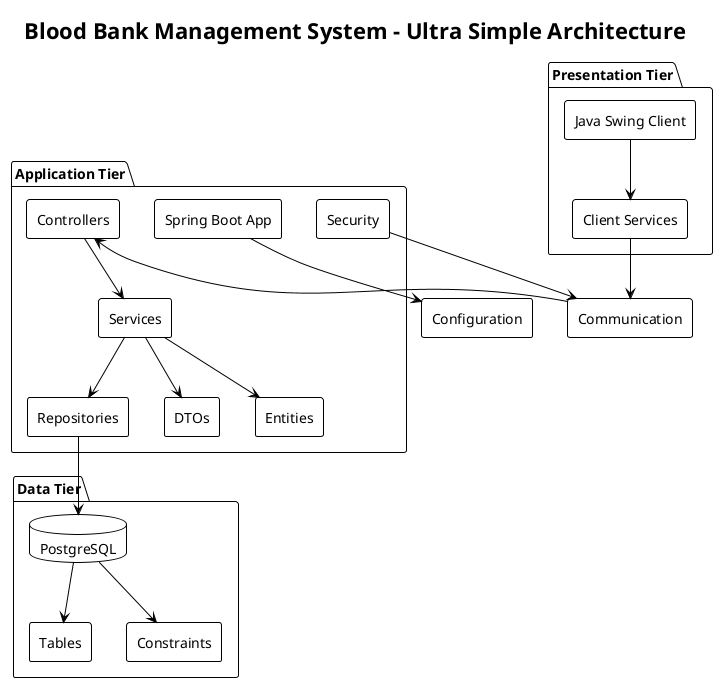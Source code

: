 @startuml Blood Bank Management System - Ultra Simple
!theme plain
skinparam backgroundColor #FFFFFF
skinparam componentStyle rectangle

title Blood Bank Management System - Ultra Simple Architecture

' Presentation Tier
package "Presentation Tier" as PRESENTATION {
    component "Java Swing Client" as CLIENT
    component "Client Services" as CLIENT_SERVICES
}

' Application Tier
package "Application Tier" as APPLICATION {
    component "Spring Boot App" as SPRING_APP
    component "Controllers" as CONTROLLERS
    component "Services" as SERVICES
    component "Repositories" as REPOSITORIES
    component "Security" as SECURITY
    component "DTOs" as DTOS
    component "Entities" as ENTITIES
}

' Data Tier
package "Data Tier" as DATA {
    database "PostgreSQL" as DB
    component "Tables" as TABLES
    component "Constraints" as CONSTRAINTS
}

' External
component "Configuration" as CONFIG
component "Communication" as COMM

' Relationships
CLIENT --> CLIENT_SERVICES
CLIENT_SERVICES --> COMM
COMM --> CONTROLLERS
CONTROLLERS --> SERVICES
SERVICES --> REPOSITORIES
REPOSITORIES --> DB
SERVICES --> ENTITIES
SERVICES --> DTOS
SECURITY --> COMM
SPRING_APP --> CONFIG
DB --> TABLES
DB --> CONSTRAINTS

@enduml
